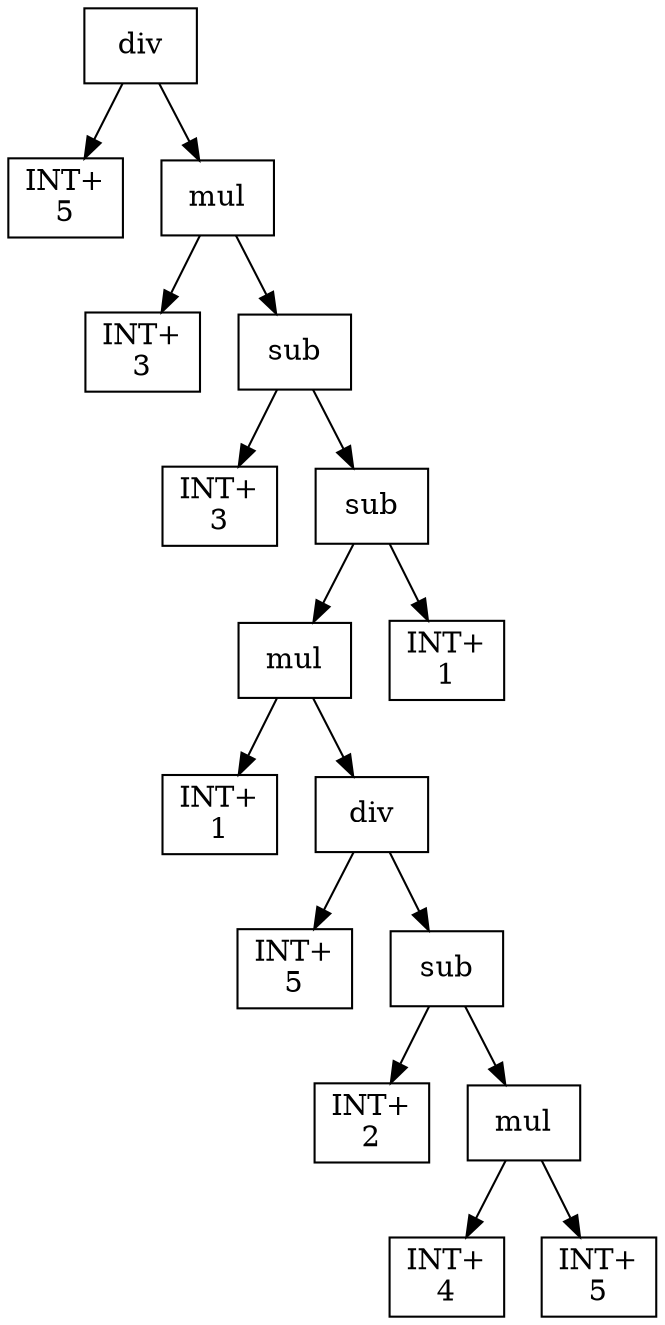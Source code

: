 digraph expr {
  node [shape=box];
  n1 [label="div"];
  n2 [label="INT+\n5"];
  n3 [label="mul"];
  n4 [label="INT+\n3"];
  n5 [label="sub"];
  n6 [label="INT+\n3"];
  n7 [label="sub"];
  n8 [label="mul"];
  n9 [label="INT+\n1"];
  n10 [label="div"];
  n11 [label="INT+\n5"];
  n12 [label="sub"];
  n13 [label="INT+\n2"];
  n14 [label="mul"];
  n15 [label="INT+\n4"];
  n16 [label="INT+\n5"];
  n14 -> n15;
  n14 -> n16;
  n12 -> n13;
  n12 -> n14;
  n10 -> n11;
  n10 -> n12;
  n8 -> n9;
  n8 -> n10;
  n17 [label="INT+\n1"];
  n7 -> n8;
  n7 -> n17;
  n5 -> n6;
  n5 -> n7;
  n3 -> n4;
  n3 -> n5;
  n1 -> n2;
  n1 -> n3;
}